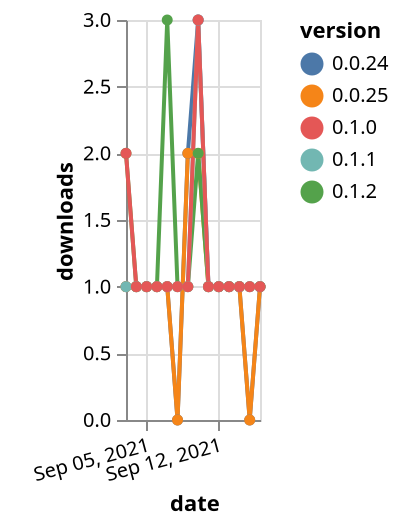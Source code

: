 {"$schema": "https://vega.github.io/schema/vega-lite/v5.json", "description": "A simple bar chart with embedded data.", "data": {"values": [{"date": "2021-09-03", "total": 477, "delta": 1, "version": "0.0.24"}, {"date": "2021-09-04", "total": 478, "delta": 1, "version": "0.0.24"}, {"date": "2021-09-05", "total": 479, "delta": 1, "version": "0.0.24"}, {"date": "2021-09-06", "total": 480, "delta": 1, "version": "0.0.24"}, {"date": "2021-09-07", "total": 481, "delta": 1, "version": "0.0.24"}, {"date": "2021-09-08", "total": 481, "delta": 0, "version": "0.0.24"}, {"date": "2021-09-09", "total": 483, "delta": 2, "version": "0.0.24"}, {"date": "2021-09-10", "total": 486, "delta": 3, "version": "0.0.24"}, {"date": "2021-09-11", "total": 487, "delta": 1, "version": "0.0.24"}, {"date": "2021-09-12", "total": 488, "delta": 1, "version": "0.0.24"}, {"date": "2021-09-13", "total": 489, "delta": 1, "version": "0.0.24"}, {"date": "2021-09-14", "total": 490, "delta": 1, "version": "0.0.24"}, {"date": "2021-09-15", "total": 490, "delta": 0, "version": "0.0.24"}, {"date": "2021-09-16", "total": 491, "delta": 1, "version": "0.0.24"}, {"date": "2021-09-03", "total": 256, "delta": 1, "version": "0.0.25"}, {"date": "2021-09-04", "total": 257, "delta": 1, "version": "0.0.25"}, {"date": "2021-09-05", "total": 258, "delta": 1, "version": "0.0.25"}, {"date": "2021-09-06", "total": 259, "delta": 1, "version": "0.0.25"}, {"date": "2021-09-07", "total": 260, "delta": 1, "version": "0.0.25"}, {"date": "2021-09-08", "total": 260, "delta": 0, "version": "0.0.25"}, {"date": "2021-09-09", "total": 262, "delta": 2, "version": "0.0.25"}, {"date": "2021-09-10", "total": 264, "delta": 2, "version": "0.0.25"}, {"date": "2021-09-11", "total": 265, "delta": 1, "version": "0.0.25"}, {"date": "2021-09-12", "total": 266, "delta": 1, "version": "0.0.25"}, {"date": "2021-09-13", "total": 267, "delta": 1, "version": "0.0.25"}, {"date": "2021-09-14", "total": 268, "delta": 1, "version": "0.0.25"}, {"date": "2021-09-15", "total": 268, "delta": 0, "version": "0.0.25"}, {"date": "2021-09-16", "total": 269, "delta": 1, "version": "0.0.25"}, {"date": "2021-09-03", "total": 219, "delta": 2, "version": "0.1.2"}, {"date": "2021-09-04", "total": 220, "delta": 1, "version": "0.1.2"}, {"date": "2021-09-05", "total": 221, "delta": 1, "version": "0.1.2"}, {"date": "2021-09-06", "total": 222, "delta": 1, "version": "0.1.2"}, {"date": "2021-09-07", "total": 225, "delta": 3, "version": "0.1.2"}, {"date": "2021-09-08", "total": 226, "delta": 1, "version": "0.1.2"}, {"date": "2021-09-09", "total": 227, "delta": 1, "version": "0.1.2"}, {"date": "2021-09-10", "total": 229, "delta": 2, "version": "0.1.2"}, {"date": "2021-09-11", "total": 230, "delta": 1, "version": "0.1.2"}, {"date": "2021-09-12", "total": 231, "delta": 1, "version": "0.1.2"}, {"date": "2021-09-13", "total": 232, "delta": 1, "version": "0.1.2"}, {"date": "2021-09-14", "total": 233, "delta": 1, "version": "0.1.2"}, {"date": "2021-09-15", "total": 234, "delta": 1, "version": "0.1.2"}, {"date": "2021-09-16", "total": 235, "delta": 1, "version": "0.1.2"}, {"date": "2021-09-03", "total": 335, "delta": 1, "version": "0.1.1"}, {"date": "2021-09-04", "total": 336, "delta": 1, "version": "0.1.1"}, {"date": "2021-09-05", "total": 337, "delta": 1, "version": "0.1.1"}, {"date": "2021-09-06", "total": 338, "delta": 1, "version": "0.1.1"}, {"date": "2021-09-07", "total": 339, "delta": 1, "version": "0.1.1"}, {"date": "2021-09-08", "total": 340, "delta": 1, "version": "0.1.1"}, {"date": "2021-09-09", "total": 341, "delta": 1, "version": "0.1.1"}, {"date": "2021-09-10", "total": 344, "delta": 3, "version": "0.1.1"}, {"date": "2021-09-11", "total": 345, "delta": 1, "version": "0.1.1"}, {"date": "2021-09-12", "total": 346, "delta": 1, "version": "0.1.1"}, {"date": "2021-09-13", "total": 347, "delta": 1, "version": "0.1.1"}, {"date": "2021-09-14", "total": 348, "delta": 1, "version": "0.1.1"}, {"date": "2021-09-15", "total": 349, "delta": 1, "version": "0.1.1"}, {"date": "2021-09-16", "total": 350, "delta": 1, "version": "0.1.1"}, {"date": "2021-09-03", "total": 264, "delta": 2, "version": "0.1.0"}, {"date": "2021-09-04", "total": 265, "delta": 1, "version": "0.1.0"}, {"date": "2021-09-05", "total": 266, "delta": 1, "version": "0.1.0"}, {"date": "2021-09-06", "total": 267, "delta": 1, "version": "0.1.0"}, {"date": "2021-09-07", "total": 268, "delta": 1, "version": "0.1.0"}, {"date": "2021-09-08", "total": 269, "delta": 1, "version": "0.1.0"}, {"date": "2021-09-09", "total": 270, "delta": 1, "version": "0.1.0"}, {"date": "2021-09-10", "total": 273, "delta": 3, "version": "0.1.0"}, {"date": "2021-09-11", "total": 274, "delta": 1, "version": "0.1.0"}, {"date": "2021-09-12", "total": 275, "delta": 1, "version": "0.1.0"}, {"date": "2021-09-13", "total": 276, "delta": 1, "version": "0.1.0"}, {"date": "2021-09-14", "total": 277, "delta": 1, "version": "0.1.0"}, {"date": "2021-09-15", "total": 278, "delta": 1, "version": "0.1.0"}, {"date": "2021-09-16", "total": 279, "delta": 1, "version": "0.1.0"}]}, "width": "container", "mark": {"type": "line", "point": {"filled": true}}, "encoding": {"x": {"field": "date", "type": "temporal", "timeUnit": "yearmonthdate", "title": "date", "axis": {"labelAngle": -15}}, "y": {"field": "delta", "type": "quantitative", "title": "downloads"}, "color": {"field": "version", "type": "nominal"}, "tooltip": {"field": "delta"}}}